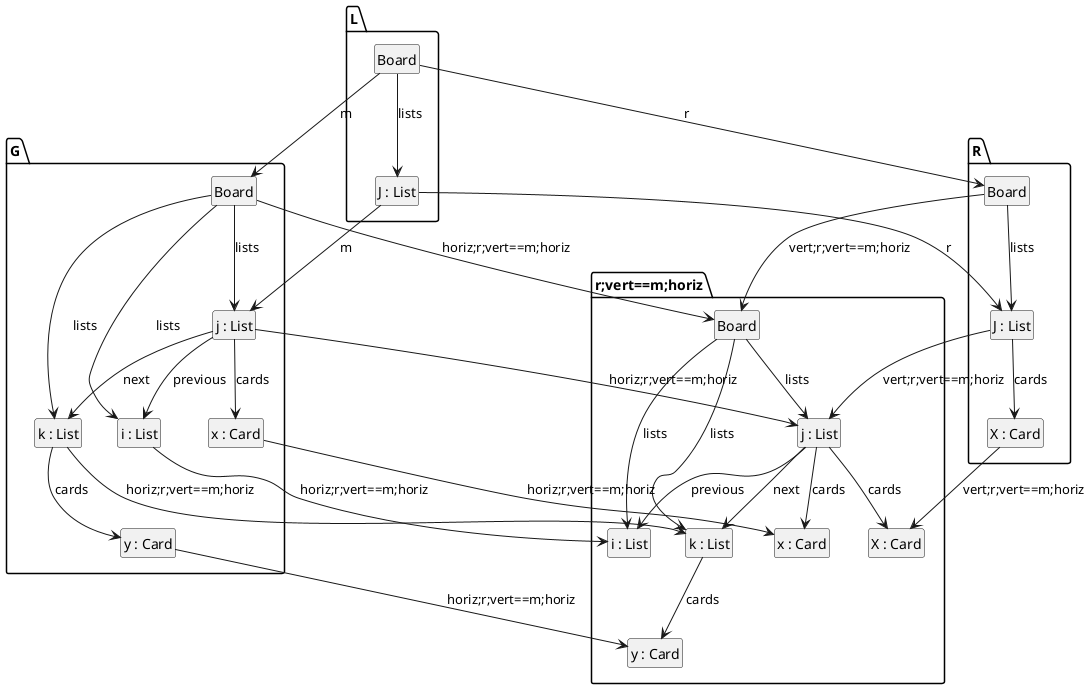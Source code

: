 @startuml
skinparam shadowing false
hide members
hide circle
class "L.Board"
class "L.J : List"
"L.Board"-->"L.J : List" : "lists"
class "R.Board"
class "R.J : List"
class "R.X : Card"
"R.Board"-->"R.J : List" : "lists"
"R.J : List"-->"R.X : Card" : "cards"
class "G.Board"
class "G.i : List"
class "G.j : List"
class "G.x : Card"
class "G.k : List"
class "G.y : Card"
"G.Board"-->"G.i : List" : "lists"
"G.Board"-->"G.j : List" : "lists"
"G.Board"-->"G.k : List" : "lists"
"G.j : List"-->"G.i : List" : "previous"
"G.j : List"-->"G.k : List" : "next"
"G.j : List"-->"G.x : Card" : "cards"
"G.k : List"-->"G.y : Card" : "cards"
class "r;vert==m;horiz.Board"
class "r;vert==m;horiz.i : List"
class "r;vert==m;horiz.j : List"
class "r;vert==m;horiz.x : Card"
class "r;vert==m;horiz.k : List"
class "r;vert==m;horiz.y : Card"
class "r;vert==m;horiz.X : Card"
"r;vert==m;horiz.Board"-->"r;vert==m;horiz.i : List" : "lists"
"r;vert==m;horiz.Board"-->"r;vert==m;horiz.j : List" : "lists"
"r;vert==m;horiz.Board"-->"r;vert==m;horiz.k : List" : "lists"
"r;vert==m;horiz.j : List"-->"r;vert==m;horiz.i : List" : "previous"
"r;vert==m;horiz.j : List"-->"r;vert==m;horiz.k : List" : "next"
"r;vert==m;horiz.j : List"-->"r;vert==m;horiz.x : Card" : "cards"
"r;vert==m;horiz.k : List"-->"r;vert==m;horiz.y : Card" : "cards"
"r;vert==m;horiz.j : List"-->"r;vert==m;horiz.X : Card" : "cards"
"L.Board" --> "R.Board" : "r"
"L.J : List" --> "R.J : List" : "r"
"L.Board" --> "G.Board" : "m"
"L.J : List" --> "G.j : List" : "m"
"G.Board" --> "r;vert==m;horiz.Board" : "horiz;r;vert==m;horiz"
"G.i : List" --> "r;vert==m;horiz.i : List" : "horiz;r;vert==m;horiz"
"G.j : List" --> "r;vert==m;horiz.j : List" : "horiz;r;vert==m;horiz"
"G.x : Card" --> "r;vert==m;horiz.x : Card" : "horiz;r;vert==m;horiz"
"G.k : List" --> "r;vert==m;horiz.k : List" : "horiz;r;vert==m;horiz"
"G.y : Card" --> "r;vert==m;horiz.y : Card" : "horiz;r;vert==m;horiz"
"R.Board" --> "r;vert==m;horiz.Board" : "vert;r;vert==m;horiz"
"R.J : List" --> "r;vert==m;horiz.j : List" : "vert;r;vert==m;horiz"
"R.X : Card" --> "r;vert==m;horiz.X : Card" : "vert;r;vert==m;horiz"
@enduml
